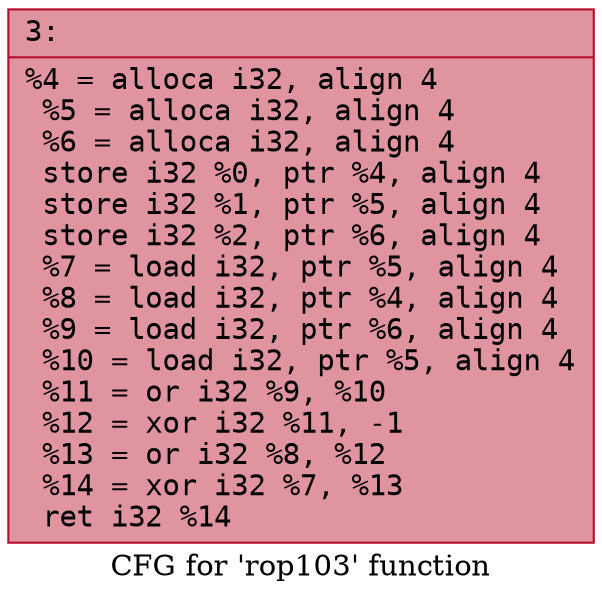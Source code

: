 digraph "CFG for 'rop103' function" {
	label="CFG for 'rop103' function";

	Node0x6000015c7ed0 [shape=record,color="#b70d28ff", style=filled, fillcolor="#b70d2870" fontname="Courier",label="{3:\l|  %4 = alloca i32, align 4\l  %5 = alloca i32, align 4\l  %6 = alloca i32, align 4\l  store i32 %0, ptr %4, align 4\l  store i32 %1, ptr %5, align 4\l  store i32 %2, ptr %6, align 4\l  %7 = load i32, ptr %5, align 4\l  %8 = load i32, ptr %4, align 4\l  %9 = load i32, ptr %6, align 4\l  %10 = load i32, ptr %5, align 4\l  %11 = or i32 %9, %10\l  %12 = xor i32 %11, -1\l  %13 = or i32 %8, %12\l  %14 = xor i32 %7, %13\l  ret i32 %14\l}"];
}
